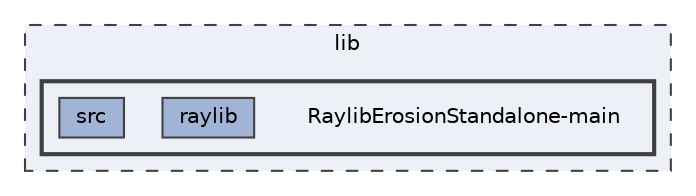 digraph "C:/Users/HP/Documents/GitHub/Minero-Game/lib/RaylibErosionStandalone-main"
{
 // LATEX_PDF_SIZE
  bgcolor="transparent";
  edge [fontname=Helvetica,fontsize=10,labelfontname=Helvetica,labelfontsize=10];
  node [fontname=Helvetica,fontsize=10,shape=box,height=0.2,width=0.4];
  compound=true
  subgraph clusterdir_97aefd0d527b934f1d99a682da8fe6a9 {
    graph [ bgcolor="#edf0f7", pencolor="grey25", label="lib", fontname=Helvetica,fontsize=10 style="filled,dashed", URL="dir_97aefd0d527b934f1d99a682da8fe6a9.html",tooltip=""]
  subgraph clusterdir_042889faae7c147a2617bff57d73b2d8 {
    graph [ bgcolor="#edf0f7", pencolor="grey25", label="", fontname=Helvetica,fontsize=10 style="filled,bold", URL="dir_042889faae7c147a2617bff57d73b2d8.html",tooltip=""]
    dir_042889faae7c147a2617bff57d73b2d8 [shape=plaintext, label="RaylibErosionStandalone-main"];
  dir_494049217d7ff90fa10f31b96ff24a9f [label="raylib", fillcolor="#a2b4d6", color="grey25", style="filled", URL="dir_494049217d7ff90fa10f31b96ff24a9f.html",tooltip=""];
  dir_141f21cc329be09d7cf80084aa9f9898 [label="src", fillcolor="#a2b4d6", color="grey25", style="filled", URL="dir_141f21cc329be09d7cf80084aa9f9898.html",tooltip=""];
  }
  }
}
